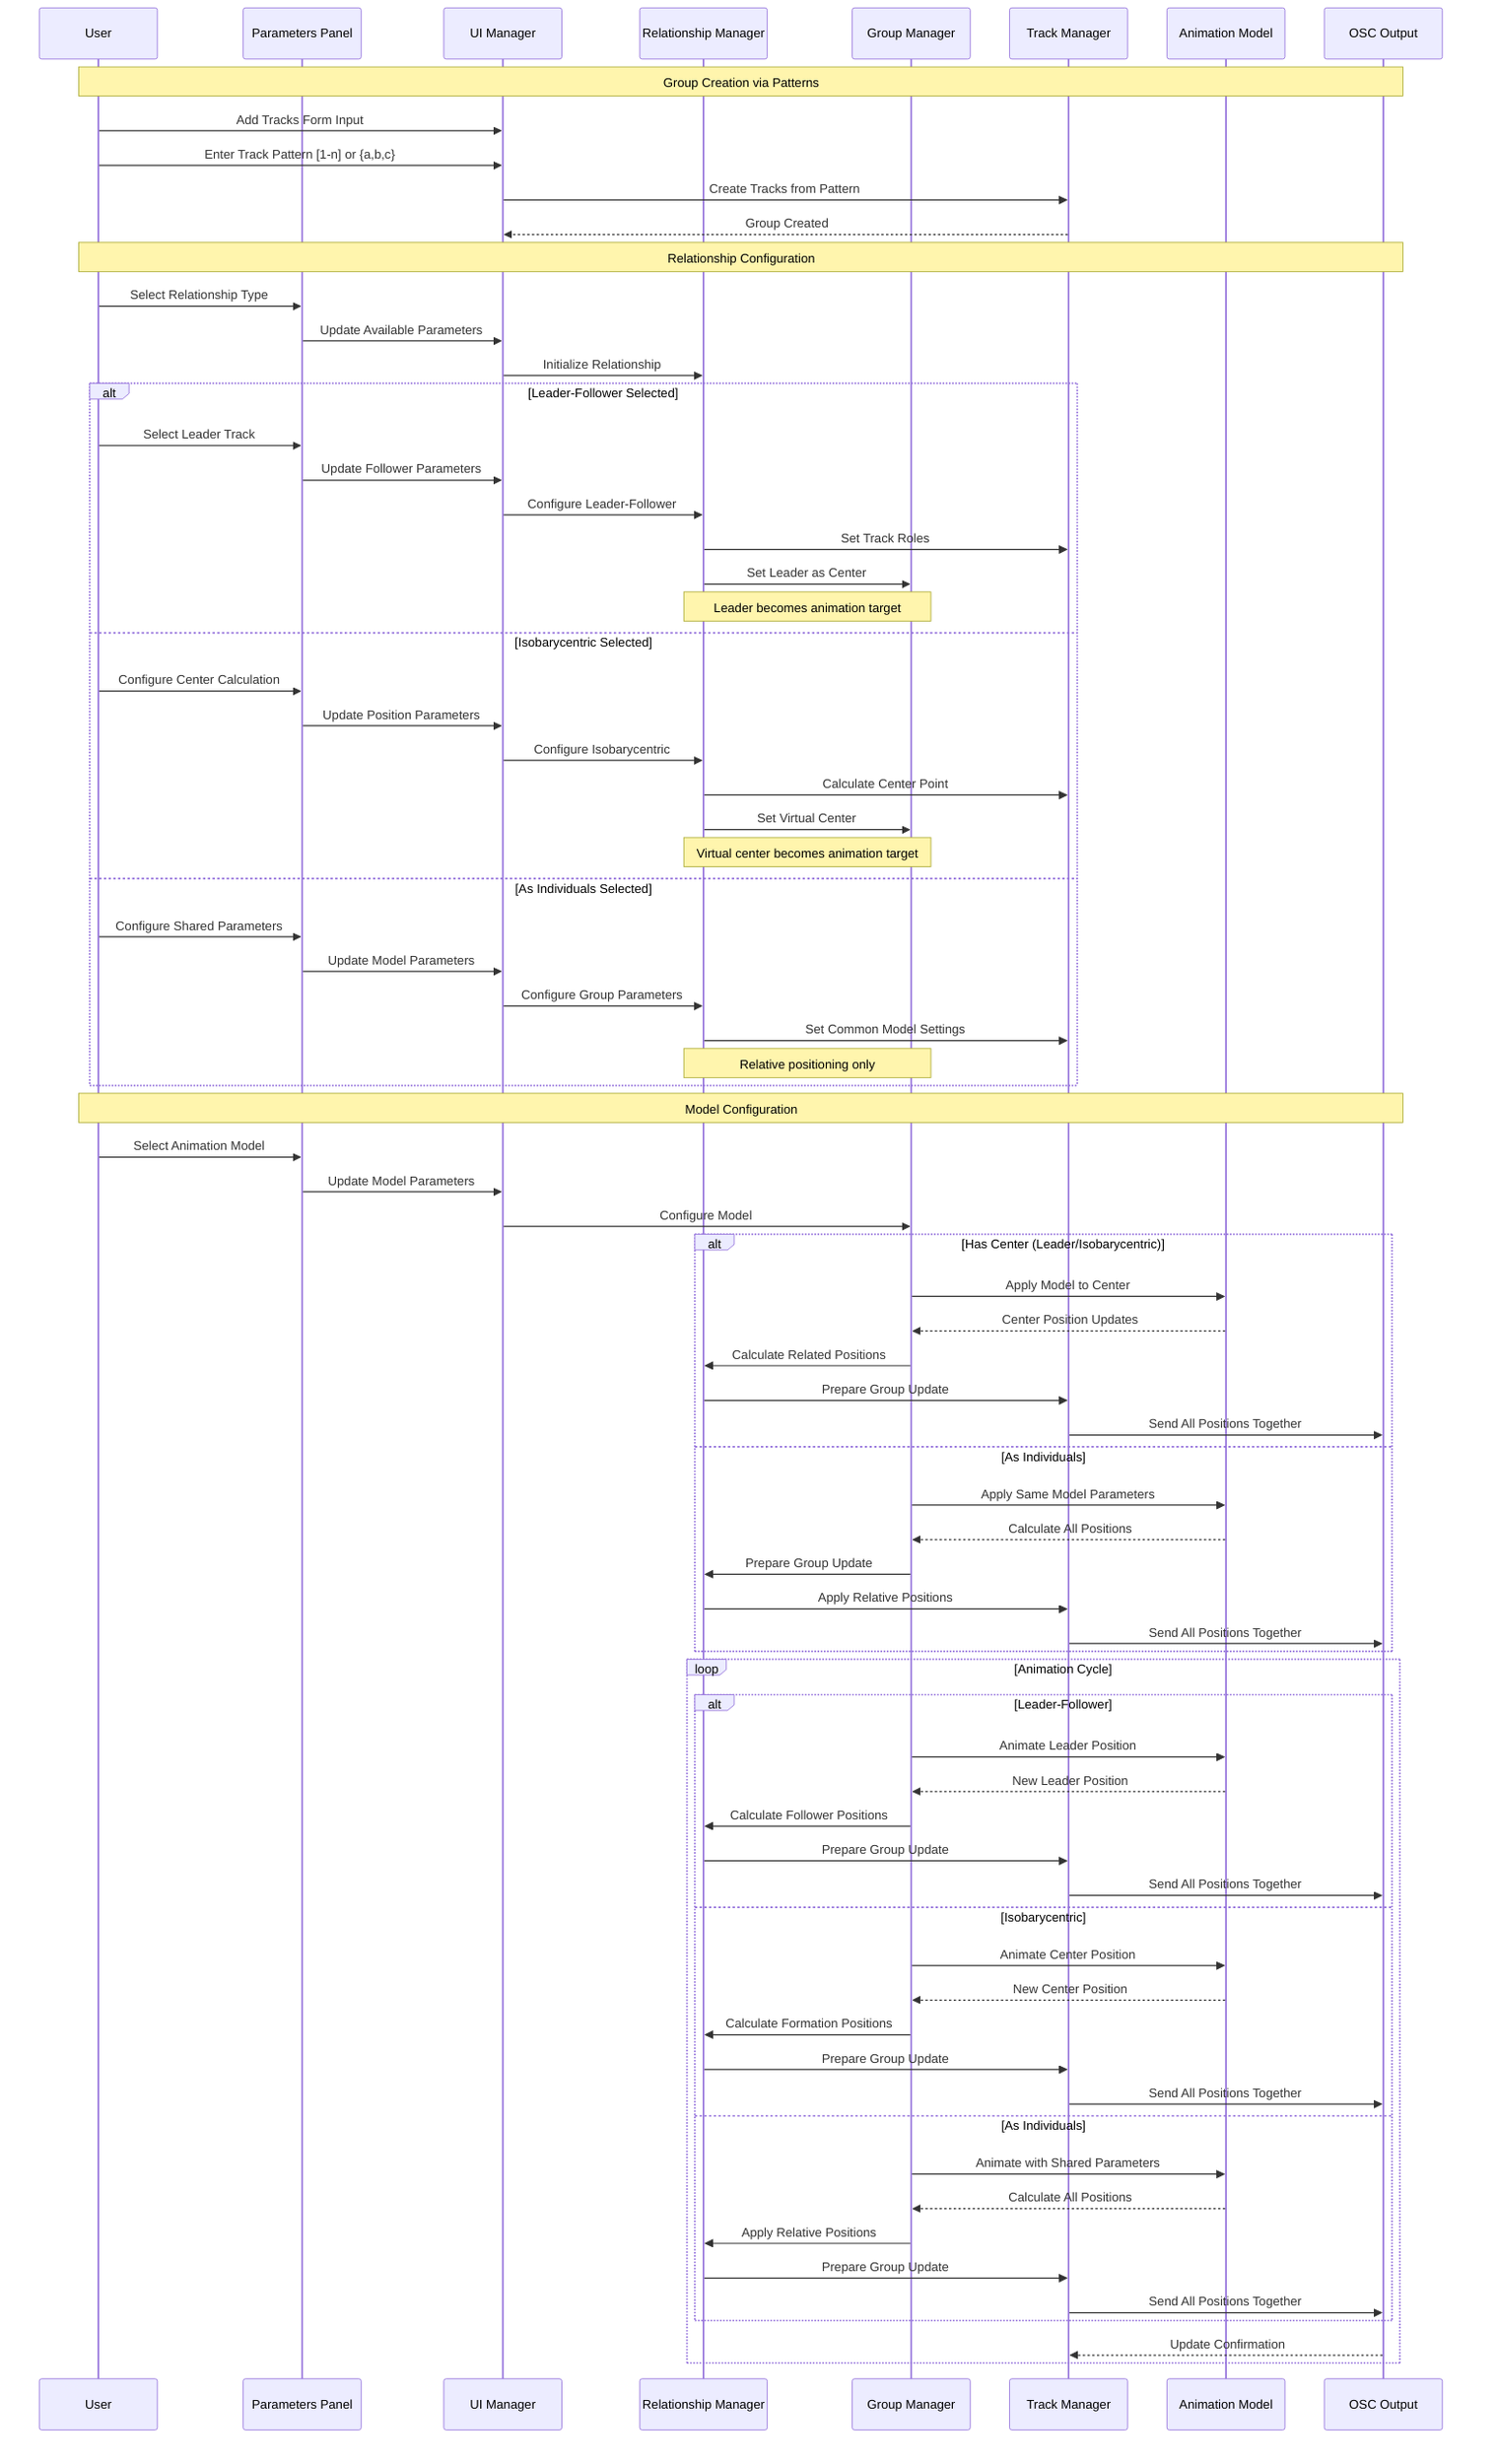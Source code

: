 sequenceDiagram
    participant U as User
    participant PP as Parameters Panel
    participant UI as UI Manager
    participant RM as Relationship Manager
    participant GM as Group Manager
    participant TM as Track Manager
    participant AM as Animation Model
    participant OSC as OSC Output

    Note over U,OSC: Group Creation via Patterns
    U->>UI: Add Tracks Form Input
    U->>UI: Enter Track Pattern [1-n] or {a,b,c}
    UI->>TM: Create Tracks from Pattern
    TM-->>UI: Group Created

    Note over U,OSC: Relationship Configuration
    U->>PP: Select Relationship Type
    PP->>UI: Update Available Parameters
    UI->>RM: Initialize Relationship
    
    alt Leader-Follower Selected
        U->>PP: Select Leader Track
        PP->>UI: Update Follower Parameters
        UI->>RM: Configure Leader-Follower
        RM->>TM: Set Track Roles
        RM->>GM: Set Leader as Center
        Note over RM,GM: Leader becomes animation target
    else Isobarycentric Selected
        U->>PP: Configure Center Calculation
        PP->>UI: Update Position Parameters
        UI->>RM: Configure Isobarycentric
        RM->>TM: Calculate Center Point
        RM->>GM: Set Virtual Center
        Note over RM,GM: Virtual center becomes animation target
    else As Individuals Selected
        U->>PP: Configure Shared Parameters
        PP->>UI: Update Model Parameters
        UI->>RM: Configure Group Parameters
        RM->>TM: Set Common Model Settings
        Note over RM,GM: Relative positioning only
    end
    
    Note over U,OSC: Model Configuration
    U->>PP: Select Animation Model
    PP->>UI: Update Model Parameters
    UI->>GM: Configure Model

    alt Has Center (Leader/Isobarycentric)
        GM->>AM: Apply Model to Center
        AM-->>GM: Center Position Updates
        GM->>RM: Calculate Related Positions
        RM->>TM: Prepare Group Update
        TM->>OSC: Send All Positions Together
    else As Individuals
        GM->>AM: Apply Same Model Parameters
        AM-->>GM: Calculate All Positions
        GM->>RM: Prepare Group Update
        RM->>TM: Apply Relative Positions
        TM->>OSC: Send All Positions Together
    end

    loop Animation Cycle
        alt Leader-Follower
            GM->>AM: Animate Leader Position
            AM-->>GM: New Leader Position
            GM->>RM: Calculate Follower Positions
            RM->>TM: Prepare Group Update
            TM->>OSC: Send All Positions Together
        else Isobarycentric
            GM->>AM: Animate Center Position
            AM-->>GM: New Center Position
            GM->>RM: Calculate Formation Positions
            RM->>TM: Prepare Group Update
            TM->>OSC: Send All Positions Together
        else As Individuals
            GM->>AM: Animate with Shared Parameters
            AM-->>GM: Calculate All Positions
            GM->>RM: Apply Relative Positions
            RM->>TM: Prepare Group Update
            TM->>OSC: Send All Positions Together
        end
        
        OSC-->>TM: Update Confirmation
    end
